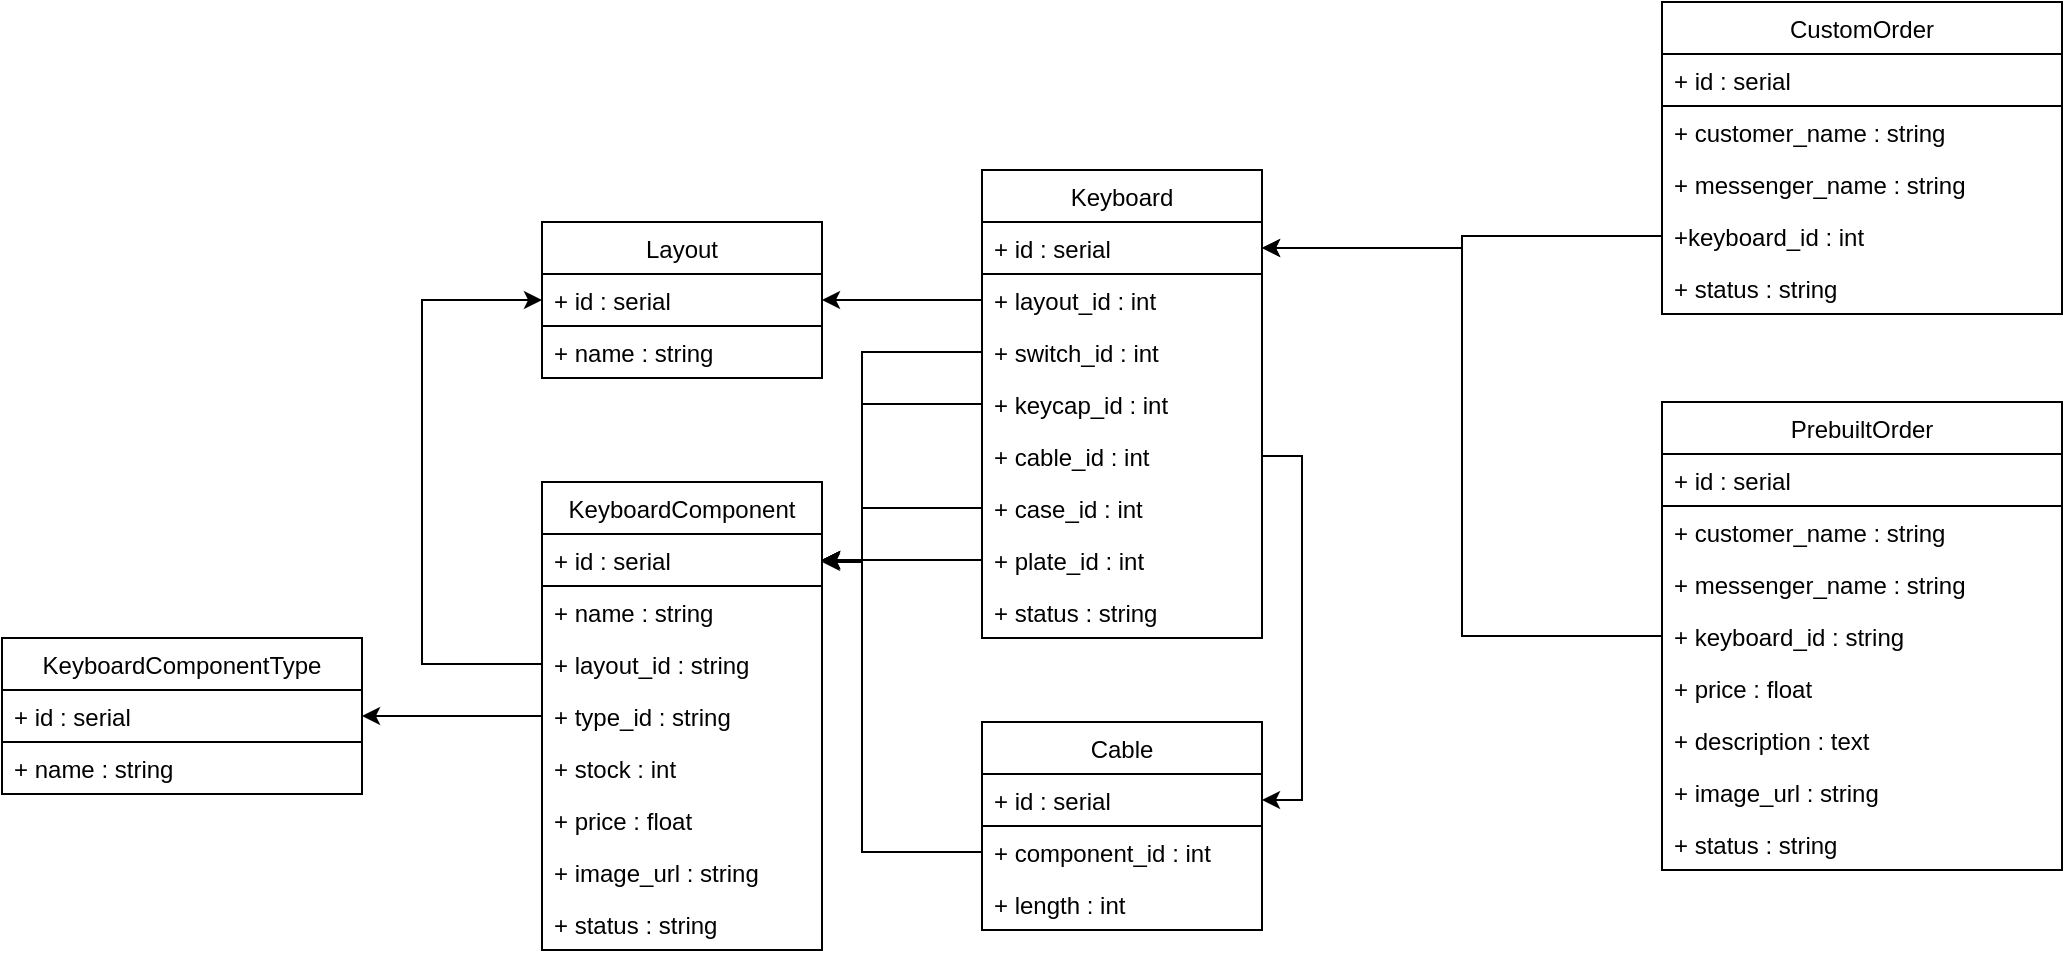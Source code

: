 <mxfile version="13.6.5">
    <diagram id="C5RBs43oDa-KdzZeNtuy" name="Page-1">
        <mxGraphModel dx="1422" dy="290" grid="1" gridSize="10" guides="1" tooltips="1" connect="1" arrows="1" fold="1" page="1" pageScale="1" pageWidth="827" pageHeight="1169" math="0" shadow="0">
            <root>
                <mxCell id="WIyWlLk6GJQsqaUBKTNV-0"/>
                <mxCell id="WIyWlLk6GJQsqaUBKTNV-1" parent="WIyWlLk6GJQsqaUBKTNV-0"/>
                <mxCell id="ertPSc1Y6yqL1A6kA6gl-47" style="edgeStyle=orthogonalEdgeStyle;rounded=0;orthogonalLoop=1;jettySize=auto;html=1;exitX=0;exitY=0.5;exitDx=0;exitDy=0;entryX=1;entryY=0.5;entryDx=0;entryDy=0;" parent="WIyWlLk6GJQsqaUBKTNV-1" source="ertPSc1Y6yqL1A6kA6gl-46" target="ertPSc1Y6yqL1A6kA6gl-1" edge="1">
                    <mxGeometry relative="1" as="geometry"/>
                </mxCell>
                <mxCell id="ertPSc1Y6yqL1A6kA6gl-8" value="CustomOrder" style="swimlane;fontStyle=0;childLayout=stackLayout;horizontal=1;startSize=26;fillColor=none;horizontalStack=0;resizeParent=1;resizeParentMax=0;resizeLast=0;collapsible=1;marginBottom=0;" parent="WIyWlLk6GJQsqaUBKTNV-1" vertex="1">
                    <mxGeometry x="740" y="40" width="200" height="156" as="geometry"/>
                </mxCell>
                <mxCell id="ertPSc1Y6yqL1A6kA6gl-9" value="+ id : serial" style="text;fillColor=none;align=left;verticalAlign=top;spacingLeft=4;spacingRight=4;overflow=hidden;rotatable=0;points=[[0,0.5],[1,0.5]];portConstraint=eastwest;strokeColor=#000000;" parent="ertPSc1Y6yqL1A6kA6gl-8" vertex="1">
                    <mxGeometry y="26" width="200" height="26" as="geometry"/>
                </mxCell>
                <mxCell id="ertPSc1Y6yqL1A6kA6gl-10" value="+ customer_name : string" style="text;strokeColor=none;fillColor=none;align=left;verticalAlign=top;spacingLeft=4;spacingRight=4;overflow=hidden;rotatable=0;points=[[0,0.5],[1,0.5]];portConstraint=eastwest;" parent="ertPSc1Y6yqL1A6kA6gl-8" vertex="1">
                    <mxGeometry y="52" width="200" height="26" as="geometry"/>
                </mxCell>
                <mxCell id="ertPSc1Y6yqL1A6kA6gl-11" value="+ messenger_name : string" style="text;strokeColor=none;fillColor=none;align=left;verticalAlign=top;spacingLeft=4;spacingRight=4;overflow=hidden;rotatable=0;points=[[0,0.5],[1,0.5]];portConstraint=eastwest;" parent="ertPSc1Y6yqL1A6kA6gl-8" vertex="1">
                    <mxGeometry y="78" width="200" height="26" as="geometry"/>
                </mxCell>
                <mxCell id="ertPSc1Y6yqL1A6kA6gl-46" value="+keyboard_id : int" style="text;strokeColor=none;fillColor=none;align=left;verticalAlign=top;spacingLeft=4;spacingRight=4;overflow=hidden;rotatable=0;points=[[0,0.5],[1,0.5]];portConstraint=eastwest;" parent="ertPSc1Y6yqL1A6kA6gl-8" vertex="1">
                    <mxGeometry y="104" width="200" height="26" as="geometry"/>
                </mxCell>
                <mxCell id="ertPSc1Y6yqL1A6kA6gl-20" value="+ status : string" style="text;strokeColor=none;fillColor=none;align=left;verticalAlign=top;spacingLeft=4;spacingRight=4;overflow=hidden;rotatable=0;points=[[0,0.5],[1,0.5]];portConstraint=eastwest;" parent="ertPSc1Y6yqL1A6kA6gl-8" vertex="1">
                    <mxGeometry y="130" width="200" height="26" as="geometry"/>
                </mxCell>
                <mxCell id="ertPSc1Y6yqL1A6kA6gl-21" value="PrebuiltOrder" style="swimlane;fontStyle=0;childLayout=stackLayout;horizontal=1;startSize=26;fillColor=none;horizontalStack=0;resizeParent=1;resizeParentMax=0;resizeLast=0;collapsible=1;marginBottom=0;" parent="WIyWlLk6GJQsqaUBKTNV-1" vertex="1">
                    <mxGeometry x="740" y="240" width="200" height="234" as="geometry"/>
                </mxCell>
                <mxCell id="ertPSc1Y6yqL1A6kA6gl-22" value="+ id : serial" style="text;fillColor=none;align=left;verticalAlign=top;spacingLeft=4;spacingRight=4;overflow=hidden;rotatable=0;points=[[0,0.5],[1,0.5]];portConstraint=eastwest;strokeColor=#000000;" parent="ertPSc1Y6yqL1A6kA6gl-21" vertex="1">
                    <mxGeometry y="26" width="200" height="26" as="geometry"/>
                </mxCell>
                <mxCell id="ertPSc1Y6yqL1A6kA6gl-23" value="+ customer_name : string" style="text;strokeColor=none;fillColor=none;align=left;verticalAlign=top;spacingLeft=4;spacingRight=4;overflow=hidden;rotatable=0;points=[[0,0.5],[1,0.5]];portConstraint=eastwest;" parent="ertPSc1Y6yqL1A6kA6gl-21" vertex="1">
                    <mxGeometry y="52" width="200" height="26" as="geometry"/>
                </mxCell>
                <mxCell id="ertPSc1Y6yqL1A6kA6gl-25" value="+ messenger_name : string" style="text;strokeColor=none;fillColor=none;align=left;verticalAlign=top;spacingLeft=4;spacingRight=4;overflow=hidden;rotatable=0;points=[[0,0.5],[1,0.5]];portConstraint=eastwest;" parent="ertPSc1Y6yqL1A6kA6gl-21" vertex="1">
                    <mxGeometry y="78" width="200" height="26" as="geometry"/>
                </mxCell>
                <mxCell id="ertPSc1Y6yqL1A6kA6gl-48" value="+ keyboard_id : string" style="text;strokeColor=none;fillColor=none;align=left;verticalAlign=top;spacingLeft=4;spacingRight=4;overflow=hidden;rotatable=0;points=[[0,0.5],[1,0.5]];portConstraint=eastwest;" parent="ertPSc1Y6yqL1A6kA6gl-21" vertex="1">
                    <mxGeometry y="104" width="200" height="26" as="geometry"/>
                </mxCell>
                <mxCell id="ertPSc1Y6yqL1A6kA6gl-27" value="+ price : float" style="text;strokeColor=none;fillColor=none;align=left;verticalAlign=top;spacingLeft=4;spacingRight=4;overflow=hidden;rotatable=0;points=[[0,0.5],[1,0.5]];portConstraint=eastwest;" parent="ertPSc1Y6yqL1A6kA6gl-21" vertex="1">
                    <mxGeometry y="130" width="200" height="26" as="geometry"/>
                </mxCell>
                <mxCell id="ertPSc1Y6yqL1A6kA6gl-24" value="+ description : text" style="text;strokeColor=none;fillColor=none;align=left;verticalAlign=top;spacingLeft=4;spacingRight=4;overflow=hidden;rotatable=0;points=[[0,0.5],[1,0.5]];portConstraint=eastwest;" parent="ertPSc1Y6yqL1A6kA6gl-21" vertex="1">
                    <mxGeometry y="156" width="200" height="26" as="geometry"/>
                </mxCell>
                <mxCell id="ertPSc1Y6yqL1A6kA6gl-32" value="+ image_url : string" style="text;strokeColor=none;fillColor=none;align=left;verticalAlign=top;spacingLeft=4;spacingRight=4;overflow=hidden;rotatable=0;points=[[0,0.5],[1,0.5]];portConstraint=eastwest;" parent="ertPSc1Y6yqL1A6kA6gl-21" vertex="1">
                    <mxGeometry y="182" width="200" height="26" as="geometry"/>
                </mxCell>
                <mxCell id="ertPSc1Y6yqL1A6kA6gl-26" value="+ status : string" style="text;strokeColor=none;fillColor=none;align=left;verticalAlign=top;spacingLeft=4;spacingRight=4;overflow=hidden;rotatable=0;points=[[0,0.5],[1,0.5]];portConstraint=eastwest;" parent="ertPSc1Y6yqL1A6kA6gl-21" vertex="1">
                    <mxGeometry y="208" width="200" height="26" as="geometry"/>
                </mxCell>
                <mxCell id="ertPSc1Y6yqL1A6kA6gl-49" style="edgeStyle=orthogonalEdgeStyle;rounded=0;orthogonalLoop=1;jettySize=auto;html=1;exitX=0;exitY=0.5;exitDx=0;exitDy=0;entryX=1;entryY=0.5;entryDx=0;entryDy=0;" parent="WIyWlLk6GJQsqaUBKTNV-1" source="ertPSc1Y6yqL1A6kA6gl-48" target="ertPSc1Y6yqL1A6kA6gl-1" edge="1">
                    <mxGeometry relative="1" as="geometry"/>
                </mxCell>
                <mxCell id="ertPSc1Y6yqL1A6kA6gl-59" style="edgeStyle=orthogonalEdgeStyle;rounded=0;orthogonalLoop=1;jettySize=auto;html=1;exitX=0;exitY=0.5;exitDx=0;exitDy=0;entryX=1;entryY=0.5;entryDx=0;entryDy=0;" parent="WIyWlLk6GJQsqaUBKTNV-1" source="ertPSc1Y6yqL1A6kA6gl-5" target="ertPSc1Y6yqL1A6kA6gl-13" edge="1">
                    <mxGeometry relative="1" as="geometry"/>
                </mxCell>
                <mxCell id="ertPSc1Y6yqL1A6kA6gl-12" value="Layout" style="swimlane;fontStyle=0;childLayout=stackLayout;horizontal=1;startSize=26;fillColor=none;horizontalStack=0;resizeParent=1;resizeParentMax=0;resizeLast=0;collapsible=1;marginBottom=0;" parent="WIyWlLk6GJQsqaUBKTNV-1" vertex="1">
                    <mxGeometry x="180" y="150" width="140" height="78" as="geometry"/>
                </mxCell>
                <mxCell id="ertPSc1Y6yqL1A6kA6gl-13" value="+ id : serial" style="text;fillColor=none;align=left;verticalAlign=top;spacingLeft=4;spacingRight=4;overflow=hidden;rotatable=0;points=[[0,0.5],[1,0.5]];portConstraint=eastwest;strokeColor=#000000;" parent="ertPSc1Y6yqL1A6kA6gl-12" vertex="1">
                    <mxGeometry y="26" width="140" height="26" as="geometry"/>
                </mxCell>
                <mxCell id="ertPSc1Y6yqL1A6kA6gl-14" value="+ name : string" style="text;strokeColor=none;fillColor=none;align=left;verticalAlign=top;spacingLeft=4;spacingRight=4;overflow=hidden;rotatable=0;points=[[0,0.5],[1,0.5]];portConstraint=eastwest;" parent="ertPSc1Y6yqL1A6kA6gl-12" vertex="1">
                    <mxGeometry y="52" width="140" height="26" as="geometry"/>
                </mxCell>
                <mxCell id="ertPSc1Y6yqL1A6kA6gl-28" value="KeyboardComponent" style="swimlane;fontStyle=0;childLayout=stackLayout;horizontal=1;startSize=26;fillColor=none;horizontalStack=0;resizeParent=1;resizeParentMax=0;resizeLast=0;collapsible=1;marginBottom=0;" parent="WIyWlLk6GJQsqaUBKTNV-1" vertex="1">
                    <mxGeometry x="180" y="280" width="140" height="234" as="geometry"/>
                </mxCell>
                <mxCell id="ertPSc1Y6yqL1A6kA6gl-29" value="+ id : serial" style="text;fillColor=none;align=left;verticalAlign=top;spacingLeft=4;spacingRight=4;overflow=hidden;rotatable=0;points=[[0,0.5],[1,0.5]];portConstraint=eastwest;strokeColor=#000000;" parent="ertPSc1Y6yqL1A6kA6gl-28" vertex="1">
                    <mxGeometry y="26" width="140" height="26" as="geometry"/>
                </mxCell>
                <mxCell id="ertPSc1Y6yqL1A6kA6gl-30" value="+ name : string" style="text;strokeColor=none;fillColor=none;align=left;verticalAlign=top;spacingLeft=4;spacingRight=4;overflow=hidden;rotatable=0;points=[[0,0.5],[1,0.5]];portConstraint=eastwest;" parent="ertPSc1Y6yqL1A6kA6gl-28" vertex="1">
                    <mxGeometry y="52" width="140" height="26" as="geometry"/>
                </mxCell>
                <mxCell id="ertPSc1Y6yqL1A6kA6gl-37" value="+ layout_id : string" style="text;strokeColor=none;fillColor=none;align=left;verticalAlign=top;spacingLeft=4;spacingRight=4;overflow=hidden;rotatable=0;points=[[0,0.5],[1,0.5]];portConstraint=eastwest;" parent="ertPSc1Y6yqL1A6kA6gl-28" vertex="1">
                    <mxGeometry y="78" width="140" height="26" as="geometry"/>
                </mxCell>
                <mxCell id="ertPSc1Y6yqL1A6kA6gl-31" value="+ type_id : string" style="text;strokeColor=none;fillColor=none;align=left;verticalAlign=top;spacingLeft=4;spacingRight=4;overflow=hidden;rotatable=0;points=[[0,0.5],[1,0.5]];portConstraint=eastwest;" parent="ertPSc1Y6yqL1A6kA6gl-28" vertex="1">
                    <mxGeometry y="104" width="140" height="26" as="geometry"/>
                </mxCell>
                <mxCell id="ertPSc1Y6yqL1A6kA6gl-38" value="+ stock : int" style="text;strokeColor=none;fillColor=none;align=left;verticalAlign=top;spacingLeft=4;spacingRight=4;overflow=hidden;rotatable=0;points=[[0,0.5],[1,0.5]];portConstraint=eastwest;" parent="ertPSc1Y6yqL1A6kA6gl-28" vertex="1">
                    <mxGeometry y="130" width="140" height="26" as="geometry"/>
                </mxCell>
                <mxCell id="ertPSc1Y6yqL1A6kA6gl-39" value="+ price : float" style="text;strokeColor=none;fillColor=none;align=left;verticalAlign=top;spacingLeft=4;spacingRight=4;overflow=hidden;rotatable=0;points=[[0,0.5],[1,0.5]];portConstraint=eastwest;" parent="ertPSc1Y6yqL1A6kA6gl-28" vertex="1">
                    <mxGeometry y="156" width="140" height="26" as="geometry"/>
                </mxCell>
                <mxCell id="ertPSc1Y6yqL1A6kA6gl-40" value="+ image_url : string" style="text;strokeColor=none;fillColor=none;align=left;verticalAlign=top;spacingLeft=4;spacingRight=4;overflow=hidden;rotatable=0;points=[[0,0.5],[1,0.5]];portConstraint=eastwest;" parent="ertPSc1Y6yqL1A6kA6gl-28" vertex="1">
                    <mxGeometry y="182" width="140" height="26" as="geometry"/>
                </mxCell>
                <mxCell id="ertPSc1Y6yqL1A6kA6gl-41" value="+ status : string" style="text;strokeColor=none;fillColor=none;align=left;verticalAlign=top;spacingLeft=4;spacingRight=4;overflow=hidden;rotatable=0;points=[[0,0.5],[1,0.5]];portConstraint=eastwest;" parent="ertPSc1Y6yqL1A6kA6gl-28" vertex="1">
                    <mxGeometry y="208" width="140" height="26" as="geometry"/>
                </mxCell>
                <mxCell id="ertPSc1Y6yqL1A6kA6gl-66" style="edgeStyle=orthogonalEdgeStyle;rounded=0;orthogonalLoop=1;jettySize=auto;html=1;exitX=0;exitY=0.5;exitDx=0;exitDy=0;entryX=0;entryY=0.5;entryDx=0;entryDy=0;" parent="WIyWlLk6GJQsqaUBKTNV-1" source="ertPSc1Y6yqL1A6kA6gl-37" target="ertPSc1Y6yqL1A6kA6gl-13" edge="1">
                    <mxGeometry relative="1" as="geometry">
                        <Array as="points">
                            <mxPoint x="120" y="371"/>
                            <mxPoint x="120" y="189"/>
                        </Array>
                    </mxGeometry>
                </mxCell>
                <mxCell id="ertPSc1Y6yqL1A6kA6gl-0" value="Keyboard" style="swimlane;fontStyle=0;childLayout=stackLayout;horizontal=1;startSize=26;fillColor=none;horizontalStack=0;resizeParent=1;resizeParentMax=0;resizeLast=0;collapsible=1;marginBottom=0;" parent="WIyWlLk6GJQsqaUBKTNV-1" vertex="1">
                    <mxGeometry x="400" y="124" width="140" height="234" as="geometry"/>
                </mxCell>
                <mxCell id="ertPSc1Y6yqL1A6kA6gl-1" value="+ id : serial" style="text;fillColor=none;align=left;verticalAlign=top;spacingLeft=4;spacingRight=4;overflow=hidden;rotatable=0;points=[[0,0.5],[1,0.5]];portConstraint=eastwest;strokeColor=#000000;" parent="ertPSc1Y6yqL1A6kA6gl-0" vertex="1">
                    <mxGeometry y="26" width="140" height="26" as="geometry"/>
                </mxCell>
                <mxCell id="ertPSc1Y6yqL1A6kA6gl-5" value="+ layout_id : int" style="text;strokeColor=none;fillColor=none;align=left;verticalAlign=top;spacingLeft=4;spacingRight=4;overflow=hidden;rotatable=0;points=[[0,0.5],[1,0.5]];portConstraint=eastwest;" parent="ertPSc1Y6yqL1A6kA6gl-0" vertex="1">
                    <mxGeometry y="52" width="140" height="26" as="geometry"/>
                </mxCell>
                <mxCell id="ertPSc1Y6yqL1A6kA6gl-2" value="+ switch_id : int" style="text;strokeColor=none;fillColor=none;align=left;verticalAlign=top;spacingLeft=4;spacingRight=4;overflow=hidden;rotatable=0;points=[[0,0.5],[1,0.5]];portConstraint=eastwest;" parent="ertPSc1Y6yqL1A6kA6gl-0" vertex="1">
                    <mxGeometry y="78" width="140" height="26" as="geometry"/>
                </mxCell>
                <mxCell id="ertPSc1Y6yqL1A6kA6gl-3" value="+ keycap_id : int" style="text;strokeColor=none;fillColor=none;align=left;verticalAlign=top;spacingLeft=4;spacingRight=4;overflow=hidden;rotatable=0;points=[[0,0.5],[1,0.5]];portConstraint=eastwest;" parent="ertPSc1Y6yqL1A6kA6gl-0" vertex="1">
                    <mxGeometry y="104" width="140" height="26" as="geometry"/>
                </mxCell>
                <mxCell id="ertPSc1Y6yqL1A6kA6gl-4" value="+ cable_id : int" style="text;strokeColor=none;fillColor=none;align=left;verticalAlign=top;spacingLeft=4;spacingRight=4;overflow=hidden;rotatable=0;points=[[0,0.5],[1,0.5]];portConstraint=eastwest;" parent="ertPSc1Y6yqL1A6kA6gl-0" vertex="1">
                    <mxGeometry y="130" width="140" height="26" as="geometry"/>
                </mxCell>
                <mxCell id="ertPSc1Y6yqL1A6kA6gl-6" value="+ case_id : int" style="text;strokeColor=none;fillColor=none;align=left;verticalAlign=top;spacingLeft=4;spacingRight=4;overflow=hidden;rotatable=0;points=[[0,0.5],[1,0.5]];portConstraint=eastwest;" parent="ertPSc1Y6yqL1A6kA6gl-0" vertex="1">
                    <mxGeometry y="156" width="140" height="26" as="geometry"/>
                </mxCell>
                <mxCell id="ertPSc1Y6yqL1A6kA6gl-7" value="+ plate_id : int" style="text;strokeColor=none;fillColor=none;align=left;verticalAlign=top;spacingLeft=4;spacingRight=4;overflow=hidden;rotatable=0;points=[[0,0.5],[1,0.5]];portConstraint=eastwest;" parent="ertPSc1Y6yqL1A6kA6gl-0" vertex="1">
                    <mxGeometry y="182" width="140" height="26" as="geometry"/>
                </mxCell>
                <mxCell id="0" value="+ status : string" style="text;strokeColor=none;fillColor=none;align=left;verticalAlign=top;spacingLeft=4;spacingRight=4;overflow=hidden;rotatable=0;points=[[0,0.5],[1,0.5]];portConstraint=eastwest;" vertex="1" parent="ertPSc1Y6yqL1A6kA6gl-0">
                    <mxGeometry y="208" width="140" height="26" as="geometry"/>
                </mxCell>
                <mxCell id="ertPSc1Y6yqL1A6kA6gl-42" value="Cable" style="swimlane;fontStyle=0;childLayout=stackLayout;horizontal=1;startSize=26;fillColor=none;horizontalStack=0;resizeParent=1;resizeParentMax=0;resizeLast=0;collapsible=1;marginBottom=0;" parent="WIyWlLk6GJQsqaUBKTNV-1" vertex="1">
                    <mxGeometry x="400" y="400" width="140" height="104" as="geometry"/>
                </mxCell>
                <mxCell id="ertPSc1Y6yqL1A6kA6gl-43" value="+ id : serial" style="text;fillColor=none;align=left;verticalAlign=top;spacingLeft=4;spacingRight=4;overflow=hidden;rotatable=0;points=[[0,0.5],[1,0.5]];portConstraint=eastwest;strokeColor=#000000;" parent="ertPSc1Y6yqL1A6kA6gl-42" vertex="1">
                    <mxGeometry y="26" width="140" height="26" as="geometry"/>
                </mxCell>
                <mxCell id="ertPSc1Y6yqL1A6kA6gl-44" value="+ component_id : int" style="text;strokeColor=none;fillColor=none;align=left;verticalAlign=top;spacingLeft=4;spacingRight=4;overflow=hidden;rotatable=0;points=[[0,0.5],[1,0.5]];portConstraint=eastwest;" parent="ertPSc1Y6yqL1A6kA6gl-42" vertex="1">
                    <mxGeometry y="52" width="140" height="26" as="geometry"/>
                </mxCell>
                <mxCell id="ertPSc1Y6yqL1A6kA6gl-45" value="+ length : int" style="text;strokeColor=none;fillColor=none;align=left;verticalAlign=top;spacingLeft=4;spacingRight=4;overflow=hidden;rotatable=0;points=[[0,0.5],[1,0.5]];portConstraint=eastwest;" parent="ertPSc1Y6yqL1A6kA6gl-42" vertex="1">
                    <mxGeometry y="78" width="140" height="26" as="geometry"/>
                </mxCell>
                <mxCell id="ertPSc1Y6yqL1A6kA6gl-67" style="edgeStyle=orthogonalEdgeStyle;rounded=0;orthogonalLoop=1;jettySize=auto;html=1;exitX=1;exitY=0.5;exitDx=0;exitDy=0;entryX=1;entryY=0.5;entryDx=0;entryDy=0;" parent="WIyWlLk6GJQsqaUBKTNV-1" source="ertPSc1Y6yqL1A6kA6gl-4" target="ertPSc1Y6yqL1A6kA6gl-43" edge="1">
                    <mxGeometry relative="1" as="geometry"/>
                </mxCell>
                <mxCell id="ertPSc1Y6yqL1A6kA6gl-68" style="edgeStyle=orthogonalEdgeStyle;rounded=0;orthogonalLoop=1;jettySize=auto;html=1;exitX=0;exitY=0.5;exitDx=0;exitDy=0;entryX=1;entryY=0.5;entryDx=0;entryDy=0;" parent="WIyWlLk6GJQsqaUBKTNV-1" source="ertPSc1Y6yqL1A6kA6gl-2" target="ertPSc1Y6yqL1A6kA6gl-29" edge="1">
                    <mxGeometry relative="1" as="geometry">
                        <Array as="points">
                            <mxPoint x="340" y="215"/>
                            <mxPoint x="340" y="319"/>
                        </Array>
                    </mxGeometry>
                </mxCell>
                <mxCell id="ertPSc1Y6yqL1A6kA6gl-69" style="edgeStyle=orthogonalEdgeStyle;rounded=0;orthogonalLoop=1;jettySize=auto;html=1;exitX=0;exitY=0.5;exitDx=0;exitDy=0;" parent="WIyWlLk6GJQsqaUBKTNV-1" source="ertPSc1Y6yqL1A6kA6gl-3" edge="1">
                    <mxGeometry relative="1" as="geometry">
                        <mxPoint x="320" y="320.0" as="targetPoint"/>
                        <Array as="points">
                            <mxPoint x="340" y="241"/>
                            <mxPoint x="340" y="320"/>
                        </Array>
                    </mxGeometry>
                </mxCell>
                <mxCell id="ertPSc1Y6yqL1A6kA6gl-70" style="edgeStyle=orthogonalEdgeStyle;rounded=0;orthogonalLoop=1;jettySize=auto;html=1;exitX=0;exitY=0.5;exitDx=0;exitDy=0;entryX=1;entryY=0.5;entryDx=0;entryDy=0;" parent="WIyWlLk6GJQsqaUBKTNV-1" source="ertPSc1Y6yqL1A6kA6gl-6" target="ertPSc1Y6yqL1A6kA6gl-29" edge="1">
                    <mxGeometry relative="1" as="geometry">
                        <Array as="points">
                            <mxPoint x="340" y="293"/>
                            <mxPoint x="340" y="319"/>
                        </Array>
                    </mxGeometry>
                </mxCell>
                <mxCell id="ertPSc1Y6yqL1A6kA6gl-71" style="edgeStyle=orthogonalEdgeStyle;rounded=0;orthogonalLoop=1;jettySize=auto;html=1;exitX=0;exitY=0.5;exitDx=0;exitDy=0;entryX=1;entryY=0.5;entryDx=0;entryDy=0;" parent="WIyWlLk6GJQsqaUBKTNV-1" source="ertPSc1Y6yqL1A6kA6gl-7" target="ertPSc1Y6yqL1A6kA6gl-29" edge="1">
                    <mxGeometry relative="1" as="geometry">
                        <Array as="points">
                            <mxPoint x="370" y="319"/>
                            <mxPoint x="370" y="319"/>
                        </Array>
                    </mxGeometry>
                </mxCell>
                <mxCell id="ertPSc1Y6yqL1A6kA6gl-72" style="edgeStyle=orthogonalEdgeStyle;rounded=0;orthogonalLoop=1;jettySize=auto;html=1;exitX=0;exitY=0.5;exitDx=0;exitDy=0;entryX=1;entryY=0.5;entryDx=0;entryDy=0;" parent="WIyWlLk6GJQsqaUBKTNV-1" source="ertPSc1Y6yqL1A6kA6gl-44" target="ertPSc1Y6yqL1A6kA6gl-29" edge="1">
                    <mxGeometry relative="1" as="geometry">
                        <Array as="points">
                            <mxPoint x="340" y="465"/>
                            <mxPoint x="340" y="319"/>
                        </Array>
                    </mxGeometry>
                </mxCell>
                <mxCell id="ertPSc1Y6yqL1A6kA6gl-73" style="edgeStyle=orthogonalEdgeStyle;rounded=0;orthogonalLoop=1;jettySize=auto;html=1;exitX=0;exitY=0.5;exitDx=0;exitDy=0;entryX=1;entryY=0.5;entryDx=0;entryDy=0;" parent="WIyWlLk6GJQsqaUBKTNV-1" source="ertPSc1Y6yqL1A6kA6gl-31" target="ertPSc1Y6yqL1A6kA6gl-34" edge="1">
                    <mxGeometry relative="1" as="geometry"/>
                </mxCell>
                <mxCell id="ertPSc1Y6yqL1A6kA6gl-33" value="KeyboardComponentType" style="swimlane;fontStyle=0;childLayout=stackLayout;horizontal=1;startSize=26;fillColor=none;horizontalStack=0;resizeParent=1;resizeParentMax=0;resizeLast=0;collapsible=1;marginBottom=0;" parent="WIyWlLk6GJQsqaUBKTNV-1" vertex="1">
                    <mxGeometry x="-90" y="358" width="180" height="78" as="geometry"/>
                </mxCell>
                <mxCell id="ertPSc1Y6yqL1A6kA6gl-34" value="+ id : serial" style="text;fillColor=none;align=left;verticalAlign=top;spacingLeft=4;spacingRight=4;overflow=hidden;rotatable=0;points=[[0,0.5],[1,0.5]];portConstraint=eastwest;strokeColor=#000000;" parent="ertPSc1Y6yqL1A6kA6gl-33" vertex="1">
                    <mxGeometry y="26" width="180" height="26" as="geometry"/>
                </mxCell>
                <mxCell id="ertPSc1Y6yqL1A6kA6gl-35" value="+ name : string" style="text;strokeColor=none;fillColor=none;align=left;verticalAlign=top;spacingLeft=4;spacingRight=4;overflow=hidden;rotatable=0;points=[[0,0.5],[1,0.5]];portConstraint=eastwest;" parent="ertPSc1Y6yqL1A6kA6gl-33" vertex="1">
                    <mxGeometry y="52" width="180" height="26" as="geometry"/>
                </mxCell>
            </root>
        </mxGraphModel>
    </diagram>
</mxfile>